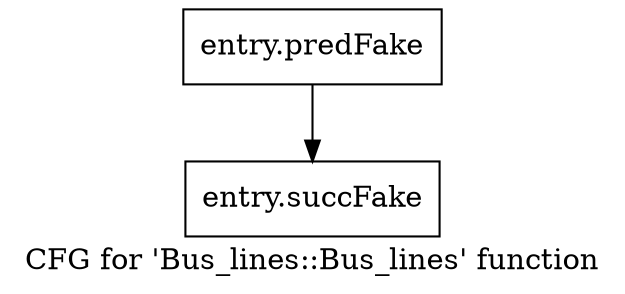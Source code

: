 digraph "CFG for 'Bus_lines::Bus_lines' function" {
	label="CFG for 'Bus_lines::Bus_lines' function";

	Node0x55c70a0 [shape=record,filename="",linenumber="",label="{entry.predFake}"];
	Node0x55c70a0 -> Node0x5496400[ callList="" memoryops="" filename="../../../../../src/main.cpp" execusionnum="0"];
	Node0x5496400 [shape=record,filename="../../../../../src/main.cpp",linenumber="7",label="{entry.succFake}"];
}
